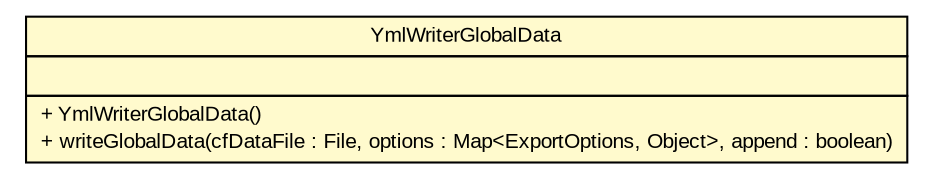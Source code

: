 #!/usr/local/bin/dot
#
# Class diagram 
# Generated by UMLGraph version R5_6-24-gf6e263 (http://www.umlgraph.org/)
#

digraph G {
	edge [fontname="arial",fontsize=10,labelfontname="arial",labelfontsize=10];
	node [fontname="arial",fontsize=10,shape=plaintext];
	nodesep=0.25;
	ranksep=0.5;
	// gov.sandia.cf.application.configuration.YmlWriterGlobalData
	c460200 [label=<<table title="gov.sandia.cf.application.configuration.YmlWriterGlobalData" border="0" cellborder="1" cellspacing="0" cellpadding="2" port="p" bgcolor="lemonChiffon" href="./YmlWriterGlobalData.html">
		<tr><td><table border="0" cellspacing="0" cellpadding="1">
<tr><td align="center" balign="center"> YmlWriterGlobalData </td></tr>
		</table></td></tr>
		<tr><td><table border="0" cellspacing="0" cellpadding="1">
<tr><td align="left" balign="left">  </td></tr>
		</table></td></tr>
		<tr><td><table border="0" cellspacing="0" cellpadding="1">
<tr><td align="left" balign="left"> + YmlWriterGlobalData() </td></tr>
<tr><td align="left" balign="left"> + writeGlobalData(cfDataFile : File, options : Map&lt;ExportOptions, Object&gt;, append : boolean) </td></tr>
		</table></td></tr>
		</table>>, URL="./YmlWriterGlobalData.html", fontname="arial", fontcolor="black", fontsize=10.0];
}

